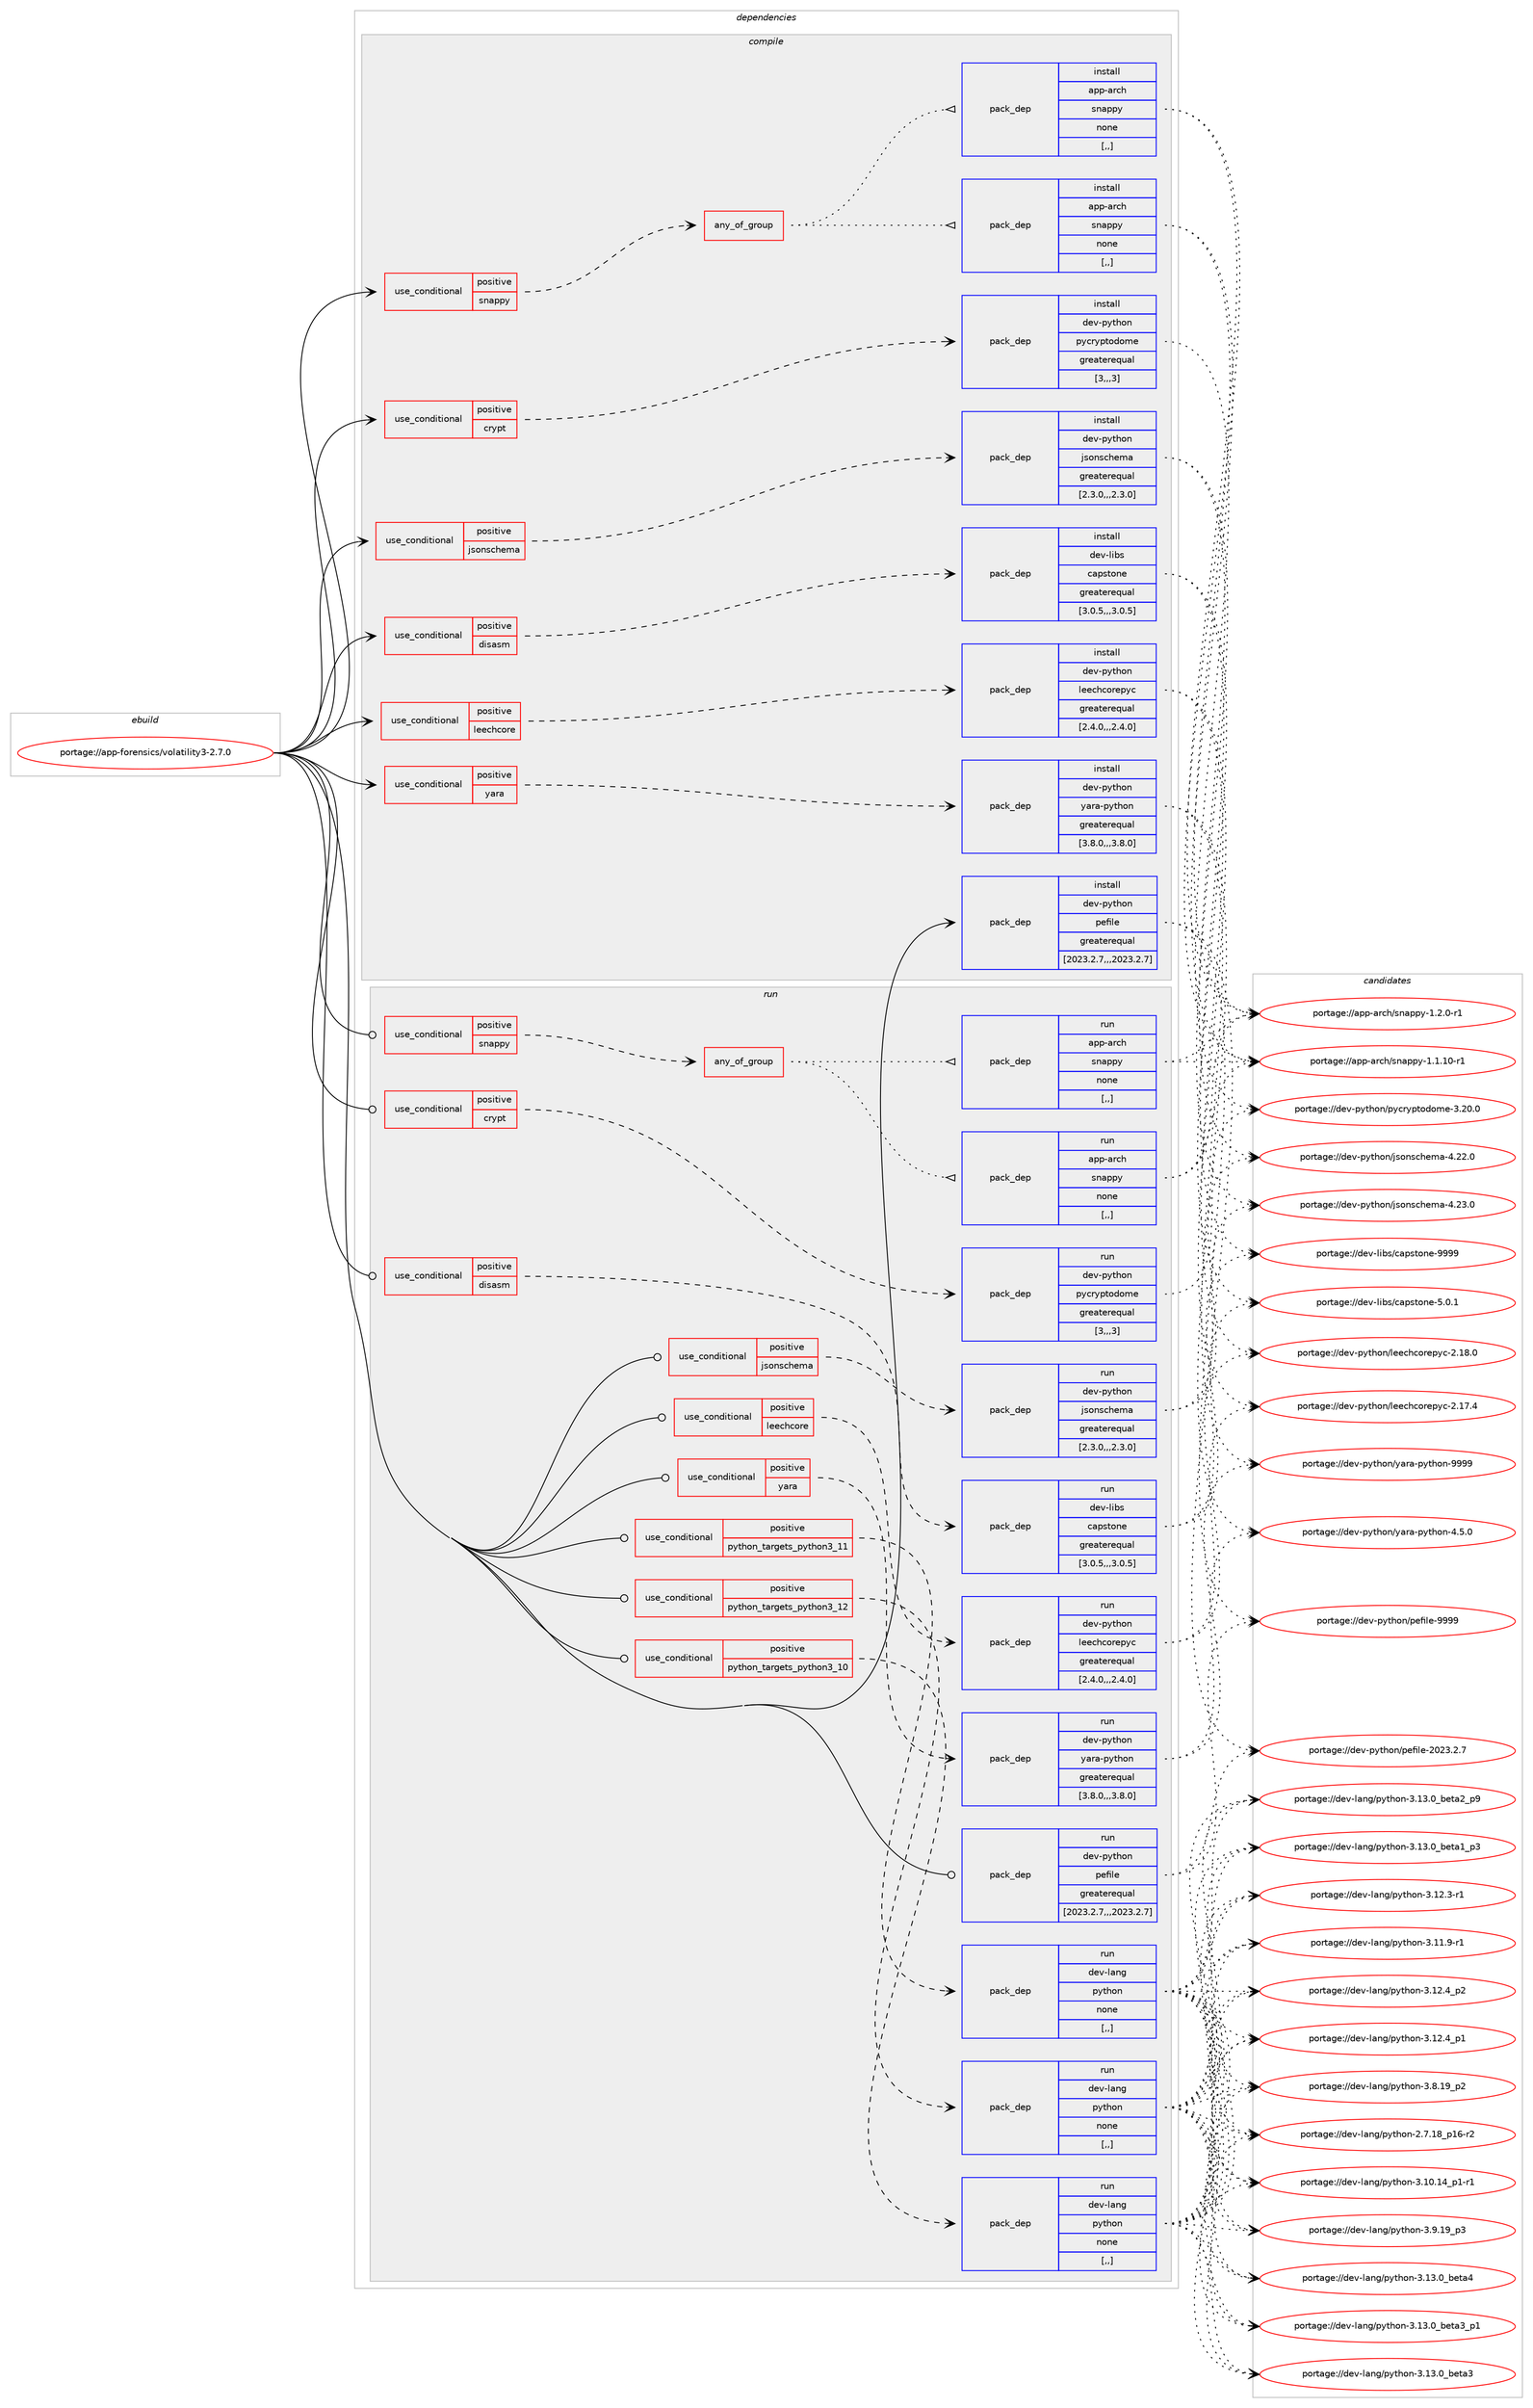 digraph prolog {

# *************
# Graph options
# *************

newrank=true;
concentrate=true;
compound=true;
graph [rankdir=LR,fontname=Helvetica,fontsize=10,ranksep=1.5];#, ranksep=2.5, nodesep=0.2];
edge  [arrowhead=vee];
node  [fontname=Helvetica,fontsize=10];

# **********
# The ebuild
# **********

subgraph cluster_leftcol {
color=gray;
label=<<i>ebuild</i>>;
id [label="portage://app-forensics/volatility3-2.7.0", color=red, width=4, href="../app-forensics/volatility3-2.7.0.svg"];
}

# ****************
# The dependencies
# ****************

subgraph cluster_midcol {
color=gray;
label=<<i>dependencies</i>>;
subgraph cluster_compile {
fillcolor="#eeeeee";
style=filled;
label=<<i>compile</i>>;
subgraph cond10847 {
dependency36564 [label=<<TABLE BORDER="0" CELLBORDER="1" CELLSPACING="0" CELLPADDING="4"><TR><TD ROWSPAN="3" CELLPADDING="10">use_conditional</TD></TR><TR><TD>positive</TD></TR><TR><TD>crypt</TD></TR></TABLE>>, shape=none, color=red];
subgraph pack25349 {
dependency36565 [label=<<TABLE BORDER="0" CELLBORDER="1" CELLSPACING="0" CELLPADDING="4" WIDTH="220"><TR><TD ROWSPAN="6" CELLPADDING="30">pack_dep</TD></TR><TR><TD WIDTH="110">install</TD></TR><TR><TD>dev-python</TD></TR><TR><TD>pycryptodome</TD></TR><TR><TD>greaterequal</TD></TR><TR><TD>[3,,,3]</TD></TR></TABLE>>, shape=none, color=blue];
}
dependency36564:e -> dependency36565:w [weight=20,style="dashed",arrowhead="vee"];
}
id:e -> dependency36564:w [weight=20,style="solid",arrowhead="vee"];
subgraph cond10848 {
dependency36566 [label=<<TABLE BORDER="0" CELLBORDER="1" CELLSPACING="0" CELLPADDING="4"><TR><TD ROWSPAN="3" CELLPADDING="10">use_conditional</TD></TR><TR><TD>positive</TD></TR><TR><TD>disasm</TD></TR></TABLE>>, shape=none, color=red];
subgraph pack25350 {
dependency36567 [label=<<TABLE BORDER="0" CELLBORDER="1" CELLSPACING="0" CELLPADDING="4" WIDTH="220"><TR><TD ROWSPAN="6" CELLPADDING="30">pack_dep</TD></TR><TR><TD WIDTH="110">install</TD></TR><TR><TD>dev-libs</TD></TR><TR><TD>capstone</TD></TR><TR><TD>greaterequal</TD></TR><TR><TD>[3.0.5,,,3.0.5]</TD></TR></TABLE>>, shape=none, color=blue];
}
dependency36566:e -> dependency36567:w [weight=20,style="dashed",arrowhead="vee"];
}
id:e -> dependency36566:w [weight=20,style="solid",arrowhead="vee"];
subgraph cond10849 {
dependency36568 [label=<<TABLE BORDER="0" CELLBORDER="1" CELLSPACING="0" CELLPADDING="4"><TR><TD ROWSPAN="3" CELLPADDING="10">use_conditional</TD></TR><TR><TD>positive</TD></TR><TR><TD>jsonschema</TD></TR></TABLE>>, shape=none, color=red];
subgraph pack25351 {
dependency36569 [label=<<TABLE BORDER="0" CELLBORDER="1" CELLSPACING="0" CELLPADDING="4" WIDTH="220"><TR><TD ROWSPAN="6" CELLPADDING="30">pack_dep</TD></TR><TR><TD WIDTH="110">install</TD></TR><TR><TD>dev-python</TD></TR><TR><TD>jsonschema</TD></TR><TR><TD>greaterequal</TD></TR><TR><TD>[2.3.0,,,2.3.0]</TD></TR></TABLE>>, shape=none, color=blue];
}
dependency36568:e -> dependency36569:w [weight=20,style="dashed",arrowhead="vee"];
}
id:e -> dependency36568:w [weight=20,style="solid",arrowhead="vee"];
subgraph cond10850 {
dependency36570 [label=<<TABLE BORDER="0" CELLBORDER="1" CELLSPACING="0" CELLPADDING="4"><TR><TD ROWSPAN="3" CELLPADDING="10">use_conditional</TD></TR><TR><TD>positive</TD></TR><TR><TD>leechcore</TD></TR></TABLE>>, shape=none, color=red];
subgraph pack25352 {
dependency36571 [label=<<TABLE BORDER="0" CELLBORDER="1" CELLSPACING="0" CELLPADDING="4" WIDTH="220"><TR><TD ROWSPAN="6" CELLPADDING="30">pack_dep</TD></TR><TR><TD WIDTH="110">install</TD></TR><TR><TD>dev-python</TD></TR><TR><TD>leechcorepyc</TD></TR><TR><TD>greaterequal</TD></TR><TR><TD>[2.4.0,,,2.4.0]</TD></TR></TABLE>>, shape=none, color=blue];
}
dependency36570:e -> dependency36571:w [weight=20,style="dashed",arrowhead="vee"];
}
id:e -> dependency36570:w [weight=20,style="solid",arrowhead="vee"];
subgraph cond10851 {
dependency36572 [label=<<TABLE BORDER="0" CELLBORDER="1" CELLSPACING="0" CELLPADDING="4"><TR><TD ROWSPAN="3" CELLPADDING="10">use_conditional</TD></TR><TR><TD>positive</TD></TR><TR><TD>snappy</TD></TR></TABLE>>, shape=none, color=red];
subgraph any309 {
dependency36573 [label=<<TABLE BORDER="0" CELLBORDER="1" CELLSPACING="0" CELLPADDING="4"><TR><TD CELLPADDING="10">any_of_group</TD></TR></TABLE>>, shape=none, color=red];subgraph pack25353 {
dependency36574 [label=<<TABLE BORDER="0" CELLBORDER="1" CELLSPACING="0" CELLPADDING="4" WIDTH="220"><TR><TD ROWSPAN="6" CELLPADDING="30">pack_dep</TD></TR><TR><TD WIDTH="110">install</TD></TR><TR><TD>app-arch</TD></TR><TR><TD>snappy</TD></TR><TR><TD>none</TD></TR><TR><TD>[,,]</TD></TR></TABLE>>, shape=none, color=blue];
}
dependency36573:e -> dependency36574:w [weight=20,style="dotted",arrowhead="oinv"];
subgraph pack25354 {
dependency36575 [label=<<TABLE BORDER="0" CELLBORDER="1" CELLSPACING="0" CELLPADDING="4" WIDTH="220"><TR><TD ROWSPAN="6" CELLPADDING="30">pack_dep</TD></TR><TR><TD WIDTH="110">install</TD></TR><TR><TD>app-arch</TD></TR><TR><TD>snappy</TD></TR><TR><TD>none</TD></TR><TR><TD>[,,]</TD></TR></TABLE>>, shape=none, color=blue];
}
dependency36573:e -> dependency36575:w [weight=20,style="dotted",arrowhead="oinv"];
}
dependency36572:e -> dependency36573:w [weight=20,style="dashed",arrowhead="vee"];
}
id:e -> dependency36572:w [weight=20,style="solid",arrowhead="vee"];
subgraph cond10852 {
dependency36576 [label=<<TABLE BORDER="0" CELLBORDER="1" CELLSPACING="0" CELLPADDING="4"><TR><TD ROWSPAN="3" CELLPADDING="10">use_conditional</TD></TR><TR><TD>positive</TD></TR><TR><TD>yara</TD></TR></TABLE>>, shape=none, color=red];
subgraph pack25355 {
dependency36577 [label=<<TABLE BORDER="0" CELLBORDER="1" CELLSPACING="0" CELLPADDING="4" WIDTH="220"><TR><TD ROWSPAN="6" CELLPADDING="30">pack_dep</TD></TR><TR><TD WIDTH="110">install</TD></TR><TR><TD>dev-python</TD></TR><TR><TD>yara-python</TD></TR><TR><TD>greaterequal</TD></TR><TR><TD>[3.8.0,,,3.8.0]</TD></TR></TABLE>>, shape=none, color=blue];
}
dependency36576:e -> dependency36577:w [weight=20,style="dashed",arrowhead="vee"];
}
id:e -> dependency36576:w [weight=20,style="solid",arrowhead="vee"];
subgraph pack25356 {
dependency36578 [label=<<TABLE BORDER="0" CELLBORDER="1" CELLSPACING="0" CELLPADDING="4" WIDTH="220"><TR><TD ROWSPAN="6" CELLPADDING="30">pack_dep</TD></TR><TR><TD WIDTH="110">install</TD></TR><TR><TD>dev-python</TD></TR><TR><TD>pefile</TD></TR><TR><TD>greaterequal</TD></TR><TR><TD>[2023.2.7,,,2023.2.7]</TD></TR></TABLE>>, shape=none, color=blue];
}
id:e -> dependency36578:w [weight=20,style="solid",arrowhead="vee"];
}
subgraph cluster_compileandrun {
fillcolor="#eeeeee";
style=filled;
label=<<i>compile and run</i>>;
}
subgraph cluster_run {
fillcolor="#eeeeee";
style=filled;
label=<<i>run</i>>;
subgraph cond10853 {
dependency36579 [label=<<TABLE BORDER="0" CELLBORDER="1" CELLSPACING="0" CELLPADDING="4"><TR><TD ROWSPAN="3" CELLPADDING="10">use_conditional</TD></TR><TR><TD>positive</TD></TR><TR><TD>crypt</TD></TR></TABLE>>, shape=none, color=red];
subgraph pack25357 {
dependency36580 [label=<<TABLE BORDER="0" CELLBORDER="1" CELLSPACING="0" CELLPADDING="4" WIDTH="220"><TR><TD ROWSPAN="6" CELLPADDING="30">pack_dep</TD></TR><TR><TD WIDTH="110">run</TD></TR><TR><TD>dev-python</TD></TR><TR><TD>pycryptodome</TD></TR><TR><TD>greaterequal</TD></TR><TR><TD>[3,,,3]</TD></TR></TABLE>>, shape=none, color=blue];
}
dependency36579:e -> dependency36580:w [weight=20,style="dashed",arrowhead="vee"];
}
id:e -> dependency36579:w [weight=20,style="solid",arrowhead="odot"];
subgraph cond10854 {
dependency36581 [label=<<TABLE BORDER="0" CELLBORDER="1" CELLSPACING="0" CELLPADDING="4"><TR><TD ROWSPAN="3" CELLPADDING="10">use_conditional</TD></TR><TR><TD>positive</TD></TR><TR><TD>disasm</TD></TR></TABLE>>, shape=none, color=red];
subgraph pack25358 {
dependency36582 [label=<<TABLE BORDER="0" CELLBORDER="1" CELLSPACING="0" CELLPADDING="4" WIDTH="220"><TR><TD ROWSPAN="6" CELLPADDING="30">pack_dep</TD></TR><TR><TD WIDTH="110">run</TD></TR><TR><TD>dev-libs</TD></TR><TR><TD>capstone</TD></TR><TR><TD>greaterequal</TD></TR><TR><TD>[3.0.5,,,3.0.5]</TD></TR></TABLE>>, shape=none, color=blue];
}
dependency36581:e -> dependency36582:w [weight=20,style="dashed",arrowhead="vee"];
}
id:e -> dependency36581:w [weight=20,style="solid",arrowhead="odot"];
subgraph cond10855 {
dependency36583 [label=<<TABLE BORDER="0" CELLBORDER="1" CELLSPACING="0" CELLPADDING="4"><TR><TD ROWSPAN="3" CELLPADDING="10">use_conditional</TD></TR><TR><TD>positive</TD></TR><TR><TD>jsonschema</TD></TR></TABLE>>, shape=none, color=red];
subgraph pack25359 {
dependency36584 [label=<<TABLE BORDER="0" CELLBORDER="1" CELLSPACING="0" CELLPADDING="4" WIDTH="220"><TR><TD ROWSPAN="6" CELLPADDING="30">pack_dep</TD></TR><TR><TD WIDTH="110">run</TD></TR><TR><TD>dev-python</TD></TR><TR><TD>jsonschema</TD></TR><TR><TD>greaterequal</TD></TR><TR><TD>[2.3.0,,,2.3.0]</TD></TR></TABLE>>, shape=none, color=blue];
}
dependency36583:e -> dependency36584:w [weight=20,style="dashed",arrowhead="vee"];
}
id:e -> dependency36583:w [weight=20,style="solid",arrowhead="odot"];
subgraph cond10856 {
dependency36585 [label=<<TABLE BORDER="0" CELLBORDER="1" CELLSPACING="0" CELLPADDING="4"><TR><TD ROWSPAN="3" CELLPADDING="10">use_conditional</TD></TR><TR><TD>positive</TD></TR><TR><TD>leechcore</TD></TR></TABLE>>, shape=none, color=red];
subgraph pack25360 {
dependency36586 [label=<<TABLE BORDER="0" CELLBORDER="1" CELLSPACING="0" CELLPADDING="4" WIDTH="220"><TR><TD ROWSPAN="6" CELLPADDING="30">pack_dep</TD></TR><TR><TD WIDTH="110">run</TD></TR><TR><TD>dev-python</TD></TR><TR><TD>leechcorepyc</TD></TR><TR><TD>greaterequal</TD></TR><TR><TD>[2.4.0,,,2.4.0]</TD></TR></TABLE>>, shape=none, color=blue];
}
dependency36585:e -> dependency36586:w [weight=20,style="dashed",arrowhead="vee"];
}
id:e -> dependency36585:w [weight=20,style="solid",arrowhead="odot"];
subgraph cond10857 {
dependency36587 [label=<<TABLE BORDER="0" CELLBORDER="1" CELLSPACING="0" CELLPADDING="4"><TR><TD ROWSPAN="3" CELLPADDING="10">use_conditional</TD></TR><TR><TD>positive</TD></TR><TR><TD>python_targets_python3_10</TD></TR></TABLE>>, shape=none, color=red];
subgraph pack25361 {
dependency36588 [label=<<TABLE BORDER="0" CELLBORDER="1" CELLSPACING="0" CELLPADDING="4" WIDTH="220"><TR><TD ROWSPAN="6" CELLPADDING="30">pack_dep</TD></TR><TR><TD WIDTH="110">run</TD></TR><TR><TD>dev-lang</TD></TR><TR><TD>python</TD></TR><TR><TD>none</TD></TR><TR><TD>[,,]</TD></TR></TABLE>>, shape=none, color=blue];
}
dependency36587:e -> dependency36588:w [weight=20,style="dashed",arrowhead="vee"];
}
id:e -> dependency36587:w [weight=20,style="solid",arrowhead="odot"];
subgraph cond10858 {
dependency36589 [label=<<TABLE BORDER="0" CELLBORDER="1" CELLSPACING="0" CELLPADDING="4"><TR><TD ROWSPAN="3" CELLPADDING="10">use_conditional</TD></TR><TR><TD>positive</TD></TR><TR><TD>python_targets_python3_11</TD></TR></TABLE>>, shape=none, color=red];
subgraph pack25362 {
dependency36590 [label=<<TABLE BORDER="0" CELLBORDER="1" CELLSPACING="0" CELLPADDING="4" WIDTH="220"><TR><TD ROWSPAN="6" CELLPADDING="30">pack_dep</TD></TR><TR><TD WIDTH="110">run</TD></TR><TR><TD>dev-lang</TD></TR><TR><TD>python</TD></TR><TR><TD>none</TD></TR><TR><TD>[,,]</TD></TR></TABLE>>, shape=none, color=blue];
}
dependency36589:e -> dependency36590:w [weight=20,style="dashed",arrowhead="vee"];
}
id:e -> dependency36589:w [weight=20,style="solid",arrowhead="odot"];
subgraph cond10859 {
dependency36591 [label=<<TABLE BORDER="0" CELLBORDER="1" CELLSPACING="0" CELLPADDING="4"><TR><TD ROWSPAN="3" CELLPADDING="10">use_conditional</TD></TR><TR><TD>positive</TD></TR><TR><TD>python_targets_python3_12</TD></TR></TABLE>>, shape=none, color=red];
subgraph pack25363 {
dependency36592 [label=<<TABLE BORDER="0" CELLBORDER="1" CELLSPACING="0" CELLPADDING="4" WIDTH="220"><TR><TD ROWSPAN="6" CELLPADDING="30">pack_dep</TD></TR><TR><TD WIDTH="110">run</TD></TR><TR><TD>dev-lang</TD></TR><TR><TD>python</TD></TR><TR><TD>none</TD></TR><TR><TD>[,,]</TD></TR></TABLE>>, shape=none, color=blue];
}
dependency36591:e -> dependency36592:w [weight=20,style="dashed",arrowhead="vee"];
}
id:e -> dependency36591:w [weight=20,style="solid",arrowhead="odot"];
subgraph cond10860 {
dependency36593 [label=<<TABLE BORDER="0" CELLBORDER="1" CELLSPACING="0" CELLPADDING="4"><TR><TD ROWSPAN="3" CELLPADDING="10">use_conditional</TD></TR><TR><TD>positive</TD></TR><TR><TD>snappy</TD></TR></TABLE>>, shape=none, color=red];
subgraph any310 {
dependency36594 [label=<<TABLE BORDER="0" CELLBORDER="1" CELLSPACING="0" CELLPADDING="4"><TR><TD CELLPADDING="10">any_of_group</TD></TR></TABLE>>, shape=none, color=red];subgraph pack25364 {
dependency36595 [label=<<TABLE BORDER="0" CELLBORDER="1" CELLSPACING="0" CELLPADDING="4" WIDTH="220"><TR><TD ROWSPAN="6" CELLPADDING="30">pack_dep</TD></TR><TR><TD WIDTH="110">run</TD></TR><TR><TD>app-arch</TD></TR><TR><TD>snappy</TD></TR><TR><TD>none</TD></TR><TR><TD>[,,]</TD></TR></TABLE>>, shape=none, color=blue];
}
dependency36594:e -> dependency36595:w [weight=20,style="dotted",arrowhead="oinv"];
subgraph pack25365 {
dependency36596 [label=<<TABLE BORDER="0" CELLBORDER="1" CELLSPACING="0" CELLPADDING="4" WIDTH="220"><TR><TD ROWSPAN="6" CELLPADDING="30">pack_dep</TD></TR><TR><TD WIDTH="110">run</TD></TR><TR><TD>app-arch</TD></TR><TR><TD>snappy</TD></TR><TR><TD>none</TD></TR><TR><TD>[,,]</TD></TR></TABLE>>, shape=none, color=blue];
}
dependency36594:e -> dependency36596:w [weight=20,style="dotted",arrowhead="oinv"];
}
dependency36593:e -> dependency36594:w [weight=20,style="dashed",arrowhead="vee"];
}
id:e -> dependency36593:w [weight=20,style="solid",arrowhead="odot"];
subgraph cond10861 {
dependency36597 [label=<<TABLE BORDER="0" CELLBORDER="1" CELLSPACING="0" CELLPADDING="4"><TR><TD ROWSPAN="3" CELLPADDING="10">use_conditional</TD></TR><TR><TD>positive</TD></TR><TR><TD>yara</TD></TR></TABLE>>, shape=none, color=red];
subgraph pack25366 {
dependency36598 [label=<<TABLE BORDER="0" CELLBORDER="1" CELLSPACING="0" CELLPADDING="4" WIDTH="220"><TR><TD ROWSPAN="6" CELLPADDING="30">pack_dep</TD></TR><TR><TD WIDTH="110">run</TD></TR><TR><TD>dev-python</TD></TR><TR><TD>yara-python</TD></TR><TR><TD>greaterequal</TD></TR><TR><TD>[3.8.0,,,3.8.0]</TD></TR></TABLE>>, shape=none, color=blue];
}
dependency36597:e -> dependency36598:w [weight=20,style="dashed",arrowhead="vee"];
}
id:e -> dependency36597:w [weight=20,style="solid",arrowhead="odot"];
subgraph pack25367 {
dependency36599 [label=<<TABLE BORDER="0" CELLBORDER="1" CELLSPACING="0" CELLPADDING="4" WIDTH="220"><TR><TD ROWSPAN="6" CELLPADDING="30">pack_dep</TD></TR><TR><TD WIDTH="110">run</TD></TR><TR><TD>dev-python</TD></TR><TR><TD>pefile</TD></TR><TR><TD>greaterequal</TD></TR><TR><TD>[2023.2.7,,,2023.2.7]</TD></TR></TABLE>>, shape=none, color=blue];
}
id:e -> dependency36599:w [weight=20,style="solid",arrowhead="odot"];
}
}

# **************
# The candidates
# **************

subgraph cluster_choices {
rank=same;
color=gray;
label=<<i>candidates</i>>;

subgraph choice25349 {
color=black;
nodesep=1;
choice10010111845112121116104111110471121219911412111211611110011110910145514650484648 [label="portage://dev-python/pycryptodome-3.20.0", color=red, width=4,href="../dev-python/pycryptodome-3.20.0.svg"];
dependency36565:e -> choice10010111845112121116104111110471121219911412111211611110011110910145514650484648:w [style=dotted,weight="100"];
}
subgraph choice25350 {
color=black;
nodesep=1;
choice10010111845108105981154799971121151161111101014557575757 [label="portage://dev-libs/capstone-9999", color=red, width=4,href="../dev-libs/capstone-9999.svg"];
choice1001011184510810598115479997112115116111110101455346484649 [label="portage://dev-libs/capstone-5.0.1", color=red, width=4,href="../dev-libs/capstone-5.0.1.svg"];
dependency36567:e -> choice10010111845108105981154799971121151161111101014557575757:w [style=dotted,weight="100"];
dependency36567:e -> choice1001011184510810598115479997112115116111110101455346484649:w [style=dotted,weight="100"];
}
subgraph choice25351 {
color=black;
nodesep=1;
choice1001011184511212111610411111047106115111110115991041011099745524650514648 [label="portage://dev-python/jsonschema-4.23.0", color=red, width=4,href="../dev-python/jsonschema-4.23.0.svg"];
choice1001011184511212111610411111047106115111110115991041011099745524650504648 [label="portage://dev-python/jsonschema-4.22.0", color=red, width=4,href="../dev-python/jsonschema-4.22.0.svg"];
dependency36569:e -> choice1001011184511212111610411111047106115111110115991041011099745524650514648:w [style=dotted,weight="100"];
dependency36569:e -> choice1001011184511212111610411111047106115111110115991041011099745524650504648:w [style=dotted,weight="100"];
}
subgraph choice25352 {
color=black;
nodesep=1;
choice100101118451121211161041111104710810110199104991111141011121219945504649564648 [label="portage://dev-python/leechcorepyc-2.18.0", color=red, width=4,href="../dev-python/leechcorepyc-2.18.0.svg"];
choice100101118451121211161041111104710810110199104991111141011121219945504649554652 [label="portage://dev-python/leechcorepyc-2.17.4", color=red, width=4,href="../dev-python/leechcorepyc-2.17.4.svg"];
dependency36571:e -> choice100101118451121211161041111104710810110199104991111141011121219945504649564648:w [style=dotted,weight="100"];
dependency36571:e -> choice100101118451121211161041111104710810110199104991111141011121219945504649554652:w [style=dotted,weight="100"];
}
subgraph choice25353 {
color=black;
nodesep=1;
choice9711211245971149910447115110971121121214549465046484511449 [label="portage://app-arch/snappy-1.2.0-r1", color=red, width=4,href="../app-arch/snappy-1.2.0-r1.svg"];
choice971121124597114991044711511097112112121454946494649484511449 [label="portage://app-arch/snappy-1.1.10-r1", color=red, width=4,href="../app-arch/snappy-1.1.10-r1.svg"];
dependency36574:e -> choice9711211245971149910447115110971121121214549465046484511449:w [style=dotted,weight="100"];
dependency36574:e -> choice971121124597114991044711511097112112121454946494649484511449:w [style=dotted,weight="100"];
}
subgraph choice25354 {
color=black;
nodesep=1;
choice9711211245971149910447115110971121121214549465046484511449 [label="portage://app-arch/snappy-1.2.0-r1", color=red, width=4,href="../app-arch/snappy-1.2.0-r1.svg"];
choice971121124597114991044711511097112112121454946494649484511449 [label="portage://app-arch/snappy-1.1.10-r1", color=red, width=4,href="../app-arch/snappy-1.1.10-r1.svg"];
dependency36575:e -> choice9711211245971149910447115110971121121214549465046484511449:w [style=dotted,weight="100"];
dependency36575:e -> choice971121124597114991044711511097112112121454946494649484511449:w [style=dotted,weight="100"];
}
subgraph choice25355 {
color=black;
nodesep=1;
choice10010111845112121116104111110471219711497451121211161041111104557575757 [label="portage://dev-python/yara-python-9999", color=red, width=4,href="../dev-python/yara-python-9999.svg"];
choice1001011184511212111610411111047121971149745112121116104111110455246534648 [label="portage://dev-python/yara-python-4.5.0", color=red, width=4,href="../dev-python/yara-python-4.5.0.svg"];
dependency36577:e -> choice10010111845112121116104111110471219711497451121211161041111104557575757:w [style=dotted,weight="100"];
dependency36577:e -> choice1001011184511212111610411111047121971149745112121116104111110455246534648:w [style=dotted,weight="100"];
}
subgraph choice25356 {
color=black;
nodesep=1;
choice10010111845112121116104111110471121011021051081014557575757 [label="portage://dev-python/pefile-9999", color=red, width=4,href="../dev-python/pefile-9999.svg"];
choice1001011184511212111610411111047112101102105108101455048505146504655 [label="portage://dev-python/pefile-2023.2.7", color=red, width=4,href="../dev-python/pefile-2023.2.7.svg"];
dependency36578:e -> choice10010111845112121116104111110471121011021051081014557575757:w [style=dotted,weight="100"];
dependency36578:e -> choice1001011184511212111610411111047112101102105108101455048505146504655:w [style=dotted,weight="100"];
}
subgraph choice25357 {
color=black;
nodesep=1;
choice10010111845112121116104111110471121219911412111211611110011110910145514650484648 [label="portage://dev-python/pycryptodome-3.20.0", color=red, width=4,href="../dev-python/pycryptodome-3.20.0.svg"];
dependency36580:e -> choice10010111845112121116104111110471121219911412111211611110011110910145514650484648:w [style=dotted,weight="100"];
}
subgraph choice25358 {
color=black;
nodesep=1;
choice10010111845108105981154799971121151161111101014557575757 [label="portage://dev-libs/capstone-9999", color=red, width=4,href="../dev-libs/capstone-9999.svg"];
choice1001011184510810598115479997112115116111110101455346484649 [label="portage://dev-libs/capstone-5.0.1", color=red, width=4,href="../dev-libs/capstone-5.0.1.svg"];
dependency36582:e -> choice10010111845108105981154799971121151161111101014557575757:w [style=dotted,weight="100"];
dependency36582:e -> choice1001011184510810598115479997112115116111110101455346484649:w [style=dotted,weight="100"];
}
subgraph choice25359 {
color=black;
nodesep=1;
choice1001011184511212111610411111047106115111110115991041011099745524650514648 [label="portage://dev-python/jsonschema-4.23.0", color=red, width=4,href="../dev-python/jsonschema-4.23.0.svg"];
choice1001011184511212111610411111047106115111110115991041011099745524650504648 [label="portage://dev-python/jsonschema-4.22.0", color=red, width=4,href="../dev-python/jsonschema-4.22.0.svg"];
dependency36584:e -> choice1001011184511212111610411111047106115111110115991041011099745524650514648:w [style=dotted,weight="100"];
dependency36584:e -> choice1001011184511212111610411111047106115111110115991041011099745524650504648:w [style=dotted,weight="100"];
}
subgraph choice25360 {
color=black;
nodesep=1;
choice100101118451121211161041111104710810110199104991111141011121219945504649564648 [label="portage://dev-python/leechcorepyc-2.18.0", color=red, width=4,href="../dev-python/leechcorepyc-2.18.0.svg"];
choice100101118451121211161041111104710810110199104991111141011121219945504649554652 [label="portage://dev-python/leechcorepyc-2.17.4", color=red, width=4,href="../dev-python/leechcorepyc-2.17.4.svg"];
dependency36586:e -> choice100101118451121211161041111104710810110199104991111141011121219945504649564648:w [style=dotted,weight="100"];
dependency36586:e -> choice100101118451121211161041111104710810110199104991111141011121219945504649554652:w [style=dotted,weight="100"];
}
subgraph choice25361 {
color=black;
nodesep=1;
choice1001011184510897110103471121211161041111104551464951464895981011169752 [label="portage://dev-lang/python-3.13.0_beta4", color=red, width=4,href="../dev-lang/python-3.13.0_beta4.svg"];
choice10010111845108971101034711212111610411111045514649514648959810111697519511249 [label="portage://dev-lang/python-3.13.0_beta3_p1", color=red, width=4,href="../dev-lang/python-3.13.0_beta3_p1.svg"];
choice1001011184510897110103471121211161041111104551464951464895981011169751 [label="portage://dev-lang/python-3.13.0_beta3", color=red, width=4,href="../dev-lang/python-3.13.0_beta3.svg"];
choice10010111845108971101034711212111610411111045514649514648959810111697509511257 [label="portage://dev-lang/python-3.13.0_beta2_p9", color=red, width=4,href="../dev-lang/python-3.13.0_beta2_p9.svg"];
choice10010111845108971101034711212111610411111045514649514648959810111697499511251 [label="portage://dev-lang/python-3.13.0_beta1_p3", color=red, width=4,href="../dev-lang/python-3.13.0_beta1_p3.svg"];
choice100101118451089711010347112121116104111110455146495046529511250 [label="portage://dev-lang/python-3.12.4_p2", color=red, width=4,href="../dev-lang/python-3.12.4_p2.svg"];
choice100101118451089711010347112121116104111110455146495046529511249 [label="portage://dev-lang/python-3.12.4_p1", color=red, width=4,href="../dev-lang/python-3.12.4_p1.svg"];
choice100101118451089711010347112121116104111110455146495046514511449 [label="portage://dev-lang/python-3.12.3-r1", color=red, width=4,href="../dev-lang/python-3.12.3-r1.svg"];
choice100101118451089711010347112121116104111110455146494946574511449 [label="portage://dev-lang/python-3.11.9-r1", color=red, width=4,href="../dev-lang/python-3.11.9-r1.svg"];
choice100101118451089711010347112121116104111110455146494846495295112494511449 [label="portage://dev-lang/python-3.10.14_p1-r1", color=red, width=4,href="../dev-lang/python-3.10.14_p1-r1.svg"];
choice100101118451089711010347112121116104111110455146574649579511251 [label="portage://dev-lang/python-3.9.19_p3", color=red, width=4,href="../dev-lang/python-3.9.19_p3.svg"];
choice100101118451089711010347112121116104111110455146564649579511250 [label="portage://dev-lang/python-3.8.19_p2", color=red, width=4,href="../dev-lang/python-3.8.19_p2.svg"];
choice100101118451089711010347112121116104111110455046554649569511249544511450 [label="portage://dev-lang/python-2.7.18_p16-r2", color=red, width=4,href="../dev-lang/python-2.7.18_p16-r2.svg"];
dependency36588:e -> choice1001011184510897110103471121211161041111104551464951464895981011169752:w [style=dotted,weight="100"];
dependency36588:e -> choice10010111845108971101034711212111610411111045514649514648959810111697519511249:w [style=dotted,weight="100"];
dependency36588:e -> choice1001011184510897110103471121211161041111104551464951464895981011169751:w [style=dotted,weight="100"];
dependency36588:e -> choice10010111845108971101034711212111610411111045514649514648959810111697509511257:w [style=dotted,weight="100"];
dependency36588:e -> choice10010111845108971101034711212111610411111045514649514648959810111697499511251:w [style=dotted,weight="100"];
dependency36588:e -> choice100101118451089711010347112121116104111110455146495046529511250:w [style=dotted,weight="100"];
dependency36588:e -> choice100101118451089711010347112121116104111110455146495046529511249:w [style=dotted,weight="100"];
dependency36588:e -> choice100101118451089711010347112121116104111110455146495046514511449:w [style=dotted,weight="100"];
dependency36588:e -> choice100101118451089711010347112121116104111110455146494946574511449:w [style=dotted,weight="100"];
dependency36588:e -> choice100101118451089711010347112121116104111110455146494846495295112494511449:w [style=dotted,weight="100"];
dependency36588:e -> choice100101118451089711010347112121116104111110455146574649579511251:w [style=dotted,weight="100"];
dependency36588:e -> choice100101118451089711010347112121116104111110455146564649579511250:w [style=dotted,weight="100"];
dependency36588:e -> choice100101118451089711010347112121116104111110455046554649569511249544511450:w [style=dotted,weight="100"];
}
subgraph choice25362 {
color=black;
nodesep=1;
choice1001011184510897110103471121211161041111104551464951464895981011169752 [label="portage://dev-lang/python-3.13.0_beta4", color=red, width=4,href="../dev-lang/python-3.13.0_beta4.svg"];
choice10010111845108971101034711212111610411111045514649514648959810111697519511249 [label="portage://dev-lang/python-3.13.0_beta3_p1", color=red, width=4,href="../dev-lang/python-3.13.0_beta3_p1.svg"];
choice1001011184510897110103471121211161041111104551464951464895981011169751 [label="portage://dev-lang/python-3.13.0_beta3", color=red, width=4,href="../dev-lang/python-3.13.0_beta3.svg"];
choice10010111845108971101034711212111610411111045514649514648959810111697509511257 [label="portage://dev-lang/python-3.13.0_beta2_p9", color=red, width=4,href="../dev-lang/python-3.13.0_beta2_p9.svg"];
choice10010111845108971101034711212111610411111045514649514648959810111697499511251 [label="portage://dev-lang/python-3.13.0_beta1_p3", color=red, width=4,href="../dev-lang/python-3.13.0_beta1_p3.svg"];
choice100101118451089711010347112121116104111110455146495046529511250 [label="portage://dev-lang/python-3.12.4_p2", color=red, width=4,href="../dev-lang/python-3.12.4_p2.svg"];
choice100101118451089711010347112121116104111110455146495046529511249 [label="portage://dev-lang/python-3.12.4_p1", color=red, width=4,href="../dev-lang/python-3.12.4_p1.svg"];
choice100101118451089711010347112121116104111110455146495046514511449 [label="portage://dev-lang/python-3.12.3-r1", color=red, width=4,href="../dev-lang/python-3.12.3-r1.svg"];
choice100101118451089711010347112121116104111110455146494946574511449 [label="portage://dev-lang/python-3.11.9-r1", color=red, width=4,href="../dev-lang/python-3.11.9-r1.svg"];
choice100101118451089711010347112121116104111110455146494846495295112494511449 [label="portage://dev-lang/python-3.10.14_p1-r1", color=red, width=4,href="../dev-lang/python-3.10.14_p1-r1.svg"];
choice100101118451089711010347112121116104111110455146574649579511251 [label="portage://dev-lang/python-3.9.19_p3", color=red, width=4,href="../dev-lang/python-3.9.19_p3.svg"];
choice100101118451089711010347112121116104111110455146564649579511250 [label="portage://dev-lang/python-3.8.19_p2", color=red, width=4,href="../dev-lang/python-3.8.19_p2.svg"];
choice100101118451089711010347112121116104111110455046554649569511249544511450 [label="portage://dev-lang/python-2.7.18_p16-r2", color=red, width=4,href="../dev-lang/python-2.7.18_p16-r2.svg"];
dependency36590:e -> choice1001011184510897110103471121211161041111104551464951464895981011169752:w [style=dotted,weight="100"];
dependency36590:e -> choice10010111845108971101034711212111610411111045514649514648959810111697519511249:w [style=dotted,weight="100"];
dependency36590:e -> choice1001011184510897110103471121211161041111104551464951464895981011169751:w [style=dotted,weight="100"];
dependency36590:e -> choice10010111845108971101034711212111610411111045514649514648959810111697509511257:w [style=dotted,weight="100"];
dependency36590:e -> choice10010111845108971101034711212111610411111045514649514648959810111697499511251:w [style=dotted,weight="100"];
dependency36590:e -> choice100101118451089711010347112121116104111110455146495046529511250:w [style=dotted,weight="100"];
dependency36590:e -> choice100101118451089711010347112121116104111110455146495046529511249:w [style=dotted,weight="100"];
dependency36590:e -> choice100101118451089711010347112121116104111110455146495046514511449:w [style=dotted,weight="100"];
dependency36590:e -> choice100101118451089711010347112121116104111110455146494946574511449:w [style=dotted,weight="100"];
dependency36590:e -> choice100101118451089711010347112121116104111110455146494846495295112494511449:w [style=dotted,weight="100"];
dependency36590:e -> choice100101118451089711010347112121116104111110455146574649579511251:w [style=dotted,weight="100"];
dependency36590:e -> choice100101118451089711010347112121116104111110455146564649579511250:w [style=dotted,weight="100"];
dependency36590:e -> choice100101118451089711010347112121116104111110455046554649569511249544511450:w [style=dotted,weight="100"];
}
subgraph choice25363 {
color=black;
nodesep=1;
choice1001011184510897110103471121211161041111104551464951464895981011169752 [label="portage://dev-lang/python-3.13.0_beta4", color=red, width=4,href="../dev-lang/python-3.13.0_beta4.svg"];
choice10010111845108971101034711212111610411111045514649514648959810111697519511249 [label="portage://dev-lang/python-3.13.0_beta3_p1", color=red, width=4,href="../dev-lang/python-3.13.0_beta3_p1.svg"];
choice1001011184510897110103471121211161041111104551464951464895981011169751 [label="portage://dev-lang/python-3.13.0_beta3", color=red, width=4,href="../dev-lang/python-3.13.0_beta3.svg"];
choice10010111845108971101034711212111610411111045514649514648959810111697509511257 [label="portage://dev-lang/python-3.13.0_beta2_p9", color=red, width=4,href="../dev-lang/python-3.13.0_beta2_p9.svg"];
choice10010111845108971101034711212111610411111045514649514648959810111697499511251 [label="portage://dev-lang/python-3.13.0_beta1_p3", color=red, width=4,href="../dev-lang/python-3.13.0_beta1_p3.svg"];
choice100101118451089711010347112121116104111110455146495046529511250 [label="portage://dev-lang/python-3.12.4_p2", color=red, width=4,href="../dev-lang/python-3.12.4_p2.svg"];
choice100101118451089711010347112121116104111110455146495046529511249 [label="portage://dev-lang/python-3.12.4_p1", color=red, width=4,href="../dev-lang/python-3.12.4_p1.svg"];
choice100101118451089711010347112121116104111110455146495046514511449 [label="portage://dev-lang/python-3.12.3-r1", color=red, width=4,href="../dev-lang/python-3.12.3-r1.svg"];
choice100101118451089711010347112121116104111110455146494946574511449 [label="portage://dev-lang/python-3.11.9-r1", color=red, width=4,href="../dev-lang/python-3.11.9-r1.svg"];
choice100101118451089711010347112121116104111110455146494846495295112494511449 [label="portage://dev-lang/python-3.10.14_p1-r1", color=red, width=4,href="../dev-lang/python-3.10.14_p1-r1.svg"];
choice100101118451089711010347112121116104111110455146574649579511251 [label="portage://dev-lang/python-3.9.19_p3", color=red, width=4,href="../dev-lang/python-3.9.19_p3.svg"];
choice100101118451089711010347112121116104111110455146564649579511250 [label="portage://dev-lang/python-3.8.19_p2", color=red, width=4,href="../dev-lang/python-3.8.19_p2.svg"];
choice100101118451089711010347112121116104111110455046554649569511249544511450 [label="portage://dev-lang/python-2.7.18_p16-r2", color=red, width=4,href="../dev-lang/python-2.7.18_p16-r2.svg"];
dependency36592:e -> choice1001011184510897110103471121211161041111104551464951464895981011169752:w [style=dotted,weight="100"];
dependency36592:e -> choice10010111845108971101034711212111610411111045514649514648959810111697519511249:w [style=dotted,weight="100"];
dependency36592:e -> choice1001011184510897110103471121211161041111104551464951464895981011169751:w [style=dotted,weight="100"];
dependency36592:e -> choice10010111845108971101034711212111610411111045514649514648959810111697509511257:w [style=dotted,weight="100"];
dependency36592:e -> choice10010111845108971101034711212111610411111045514649514648959810111697499511251:w [style=dotted,weight="100"];
dependency36592:e -> choice100101118451089711010347112121116104111110455146495046529511250:w [style=dotted,weight="100"];
dependency36592:e -> choice100101118451089711010347112121116104111110455146495046529511249:w [style=dotted,weight="100"];
dependency36592:e -> choice100101118451089711010347112121116104111110455146495046514511449:w [style=dotted,weight="100"];
dependency36592:e -> choice100101118451089711010347112121116104111110455146494946574511449:w [style=dotted,weight="100"];
dependency36592:e -> choice100101118451089711010347112121116104111110455146494846495295112494511449:w [style=dotted,weight="100"];
dependency36592:e -> choice100101118451089711010347112121116104111110455146574649579511251:w [style=dotted,weight="100"];
dependency36592:e -> choice100101118451089711010347112121116104111110455146564649579511250:w [style=dotted,weight="100"];
dependency36592:e -> choice100101118451089711010347112121116104111110455046554649569511249544511450:w [style=dotted,weight="100"];
}
subgraph choice25364 {
color=black;
nodesep=1;
choice9711211245971149910447115110971121121214549465046484511449 [label="portage://app-arch/snappy-1.2.0-r1", color=red, width=4,href="../app-arch/snappy-1.2.0-r1.svg"];
choice971121124597114991044711511097112112121454946494649484511449 [label="portage://app-arch/snappy-1.1.10-r1", color=red, width=4,href="../app-arch/snappy-1.1.10-r1.svg"];
dependency36595:e -> choice9711211245971149910447115110971121121214549465046484511449:w [style=dotted,weight="100"];
dependency36595:e -> choice971121124597114991044711511097112112121454946494649484511449:w [style=dotted,weight="100"];
}
subgraph choice25365 {
color=black;
nodesep=1;
choice9711211245971149910447115110971121121214549465046484511449 [label="portage://app-arch/snappy-1.2.0-r1", color=red, width=4,href="../app-arch/snappy-1.2.0-r1.svg"];
choice971121124597114991044711511097112112121454946494649484511449 [label="portage://app-arch/snappy-1.1.10-r1", color=red, width=4,href="../app-arch/snappy-1.1.10-r1.svg"];
dependency36596:e -> choice9711211245971149910447115110971121121214549465046484511449:w [style=dotted,weight="100"];
dependency36596:e -> choice971121124597114991044711511097112112121454946494649484511449:w [style=dotted,weight="100"];
}
subgraph choice25366 {
color=black;
nodesep=1;
choice10010111845112121116104111110471219711497451121211161041111104557575757 [label="portage://dev-python/yara-python-9999", color=red, width=4,href="../dev-python/yara-python-9999.svg"];
choice1001011184511212111610411111047121971149745112121116104111110455246534648 [label="portage://dev-python/yara-python-4.5.0", color=red, width=4,href="../dev-python/yara-python-4.5.0.svg"];
dependency36598:e -> choice10010111845112121116104111110471219711497451121211161041111104557575757:w [style=dotted,weight="100"];
dependency36598:e -> choice1001011184511212111610411111047121971149745112121116104111110455246534648:w [style=dotted,weight="100"];
}
subgraph choice25367 {
color=black;
nodesep=1;
choice10010111845112121116104111110471121011021051081014557575757 [label="portage://dev-python/pefile-9999", color=red, width=4,href="../dev-python/pefile-9999.svg"];
choice1001011184511212111610411111047112101102105108101455048505146504655 [label="portage://dev-python/pefile-2023.2.7", color=red, width=4,href="../dev-python/pefile-2023.2.7.svg"];
dependency36599:e -> choice10010111845112121116104111110471121011021051081014557575757:w [style=dotted,weight="100"];
dependency36599:e -> choice1001011184511212111610411111047112101102105108101455048505146504655:w [style=dotted,weight="100"];
}
}

}

